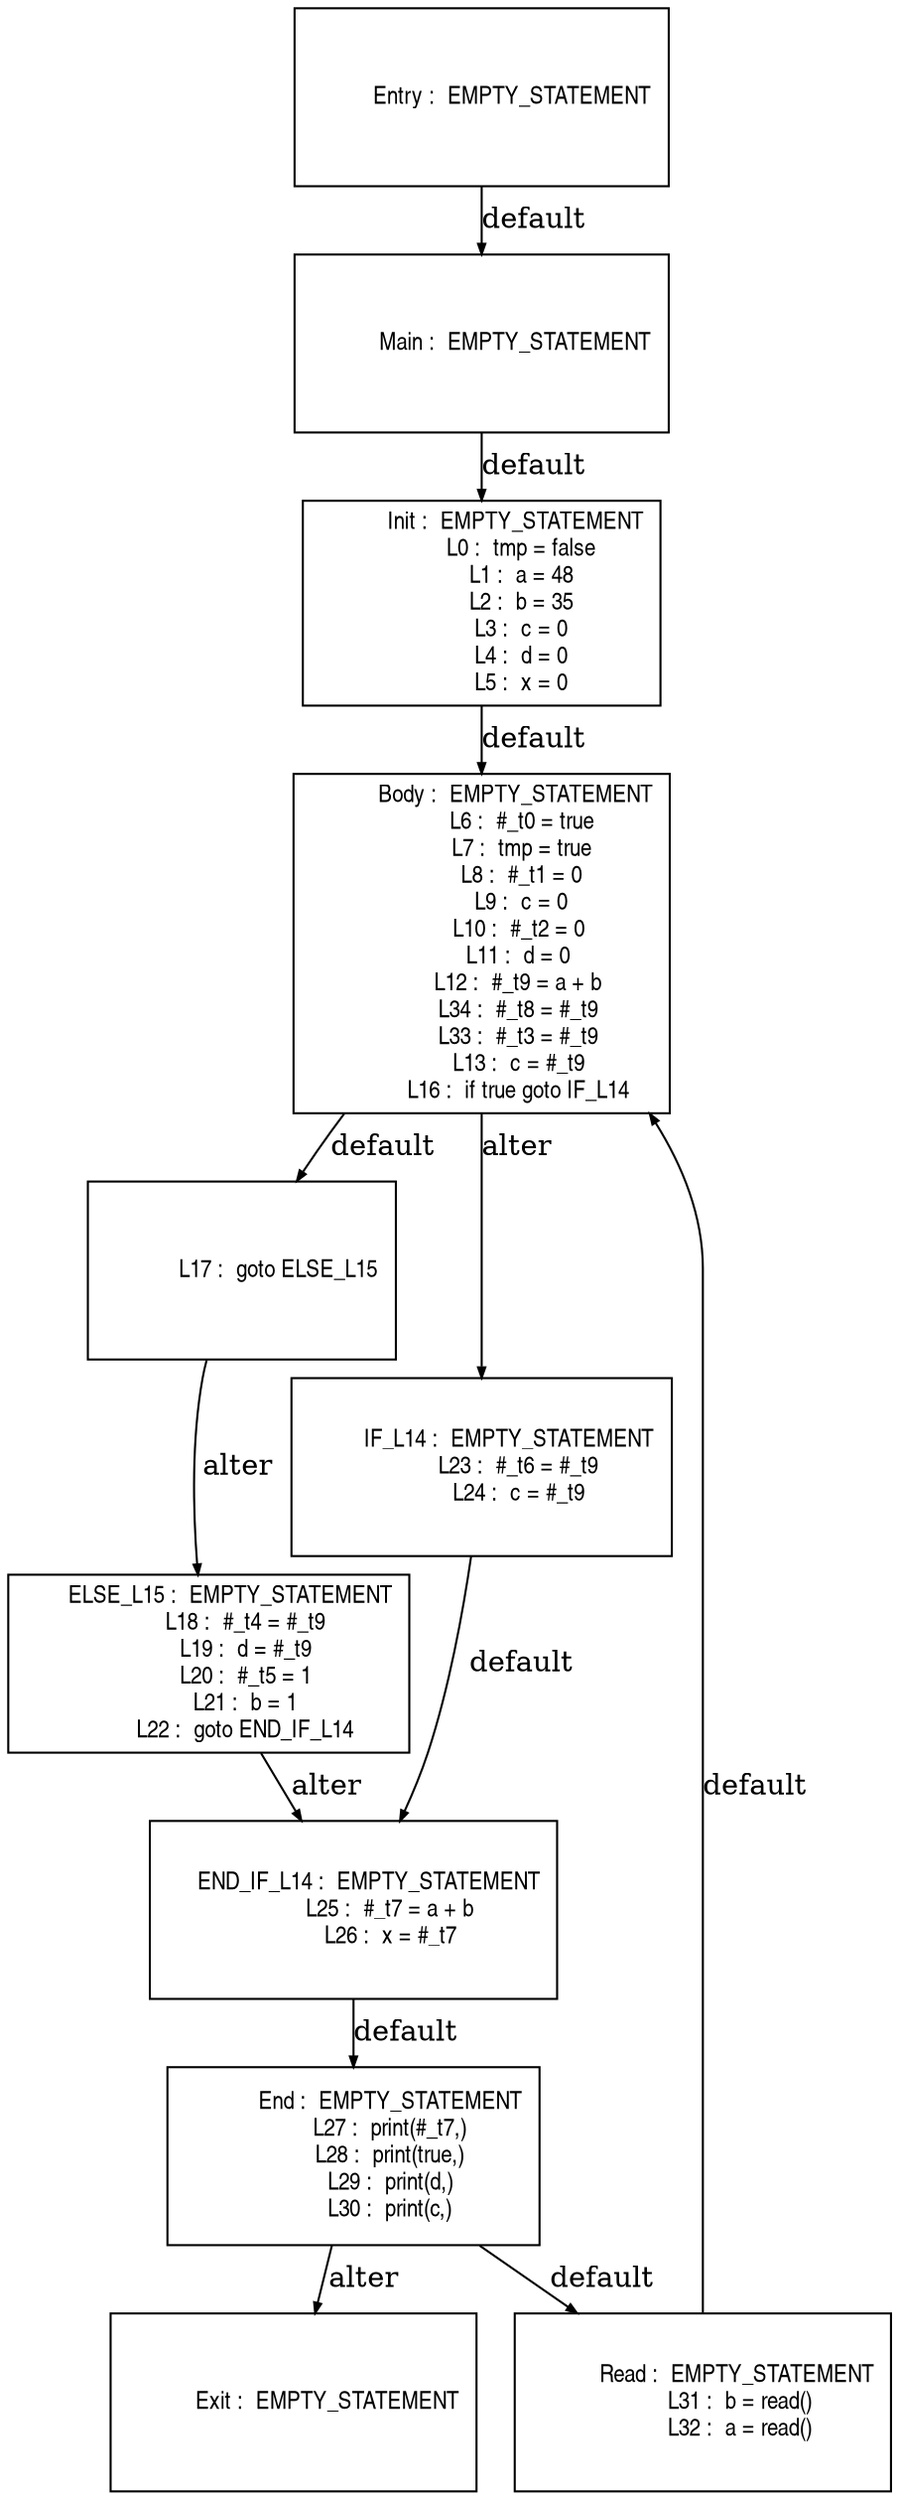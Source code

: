 digraph G {
  ranksep=.25;
  edge [arrowsize=.5]
  node [shape=rectangle, fontname="ArialNarrow",
        fontsize=12,  height=1.2];
  "           Main :  EMPTY_STATEMENT
"; "           Init :  EMPTY_STATEMENT
             L0 :  tmp = false
             L1 :  a = 48
             L2 :  b = 35
             L3 :  c = 0
             L4 :  d = 0
             L5 :  x = 0
"; "           Body :  EMPTY_STATEMENT
             L6 :  #_t0 = true
             L7 :  tmp = true
             L8 :  #_t1 = 0
             L9 :  c = 0
            L10 :  #_t2 = 0
            L11 :  d = 0
            L12 :  #_t9 = a + b
            L34 :  #_t8 = #_t9
            L33 :  #_t3 = #_t9
            L13 :  c = #_t9
            L16 :  if true goto IF_L14
"; "            L17 :  goto ELSE_L15
"; "       ELSE_L15 :  EMPTY_STATEMENT
            L18 :  #_t4 = #_t9
            L19 :  d = #_t9
            L20 :  #_t5 = 1
            L21 :  b = 1
            L22 :  goto END_IF_L14
"; "         IF_L14 :  EMPTY_STATEMENT
            L23 :  #_t6 = #_t9
            L24 :  c = #_t9
"; "     END_IF_L14 :  EMPTY_STATEMENT
            L25 :  #_t7 = a + b
            L26 :  x = #_t7
"; "          Entry :  EMPTY_STATEMENT
"; "            End :  EMPTY_STATEMENT
            L27 :  print(#_t7,)
            L28 :  print(true,)
            L29 :  print(d,)
            L30 :  print(c,)
"; "           Exit :  EMPTY_STATEMENT
"; "           Read :  EMPTY_STATEMENT
            L31 :  b = read()
            L32 :  a = read()
"; 
  "           Main :  EMPTY_STATEMENT
" -> "           Init :  EMPTY_STATEMENT
             L0 :  tmp = false
             L1 :  a = 48
             L2 :  b = 35
             L3 :  c = 0
             L4 :  d = 0
             L5 :  x = 0
"  [label="default"];
  "           Init :  EMPTY_STATEMENT
             L0 :  tmp = false
             L1 :  a = 48
             L2 :  b = 35
             L3 :  c = 0
             L4 :  d = 0
             L5 :  x = 0
" -> "           Body :  EMPTY_STATEMENT
             L6 :  #_t0 = true
             L7 :  tmp = true
             L8 :  #_t1 = 0
             L9 :  c = 0
            L10 :  #_t2 = 0
            L11 :  d = 0
            L12 :  #_t9 = a + b
            L34 :  #_t8 = #_t9
            L33 :  #_t3 = #_t9
            L13 :  c = #_t9
            L16 :  if true goto IF_L14
"  [label="default"];
  "           Body :  EMPTY_STATEMENT
             L6 :  #_t0 = true
             L7 :  tmp = true
             L8 :  #_t1 = 0
             L9 :  c = 0
            L10 :  #_t2 = 0
            L11 :  d = 0
            L12 :  #_t9 = a + b
            L34 :  #_t8 = #_t9
            L33 :  #_t3 = #_t9
            L13 :  c = #_t9
            L16 :  if true goto IF_L14
" -> "            L17 :  goto ELSE_L15
"  [label="default"];
  "           Body :  EMPTY_STATEMENT
             L6 :  #_t0 = true
             L7 :  tmp = true
             L8 :  #_t1 = 0
             L9 :  c = 0
            L10 :  #_t2 = 0
            L11 :  d = 0
            L12 :  #_t9 = a + b
            L34 :  #_t8 = #_t9
            L33 :  #_t3 = #_t9
            L13 :  c = #_t9
            L16 :  if true goto IF_L14
" -> "         IF_L14 :  EMPTY_STATEMENT
            L23 :  #_t6 = #_t9
            L24 :  c = #_t9
"  [label="alter"];
  "            L17 :  goto ELSE_L15
" -> "       ELSE_L15 :  EMPTY_STATEMENT
            L18 :  #_t4 = #_t9
            L19 :  d = #_t9
            L20 :  #_t5 = 1
            L21 :  b = 1
            L22 :  goto END_IF_L14
"  [label="alter"];
  "       ELSE_L15 :  EMPTY_STATEMENT
            L18 :  #_t4 = #_t9
            L19 :  d = #_t9
            L20 :  #_t5 = 1
            L21 :  b = 1
            L22 :  goto END_IF_L14
" -> "     END_IF_L14 :  EMPTY_STATEMENT
            L25 :  #_t7 = a + b
            L26 :  x = #_t7
"  [label="alter"];
  "         IF_L14 :  EMPTY_STATEMENT
            L23 :  #_t6 = #_t9
            L24 :  c = #_t9
" -> "     END_IF_L14 :  EMPTY_STATEMENT
            L25 :  #_t7 = a + b
            L26 :  x = #_t7
"  [label="default"];
  "     END_IF_L14 :  EMPTY_STATEMENT
            L25 :  #_t7 = a + b
            L26 :  x = #_t7
" -> "            End :  EMPTY_STATEMENT
            L27 :  print(#_t7,)
            L28 :  print(true,)
            L29 :  print(d,)
            L30 :  print(c,)
"  [label="default"];
  "          Entry :  EMPTY_STATEMENT
" -> "           Main :  EMPTY_STATEMENT
"  [label="default"];
  "            End :  EMPTY_STATEMENT
            L27 :  print(#_t7,)
            L28 :  print(true,)
            L29 :  print(d,)
            L30 :  print(c,)
" -> "           Read :  EMPTY_STATEMENT
            L31 :  b = read()
            L32 :  a = read()
"  [label="default"];
  "            End :  EMPTY_STATEMENT
            L27 :  print(#_t7,)
            L28 :  print(true,)
            L29 :  print(d,)
            L30 :  print(c,)
" -> "           Exit :  EMPTY_STATEMENT
"  [label="alter"];
  "           Read :  EMPTY_STATEMENT
            L31 :  b = read()
            L32 :  a = read()
" -> "           Body :  EMPTY_STATEMENT
             L6 :  #_t0 = true
             L7 :  tmp = true
             L8 :  #_t1 = 0
             L9 :  c = 0
            L10 :  #_t2 = 0
            L11 :  d = 0
            L12 :  #_t9 = a + b
            L34 :  #_t8 = #_t9
            L33 :  #_t3 = #_t9
            L13 :  c = #_t9
            L16 :  if true goto IF_L14
"  [label="default"];
}
